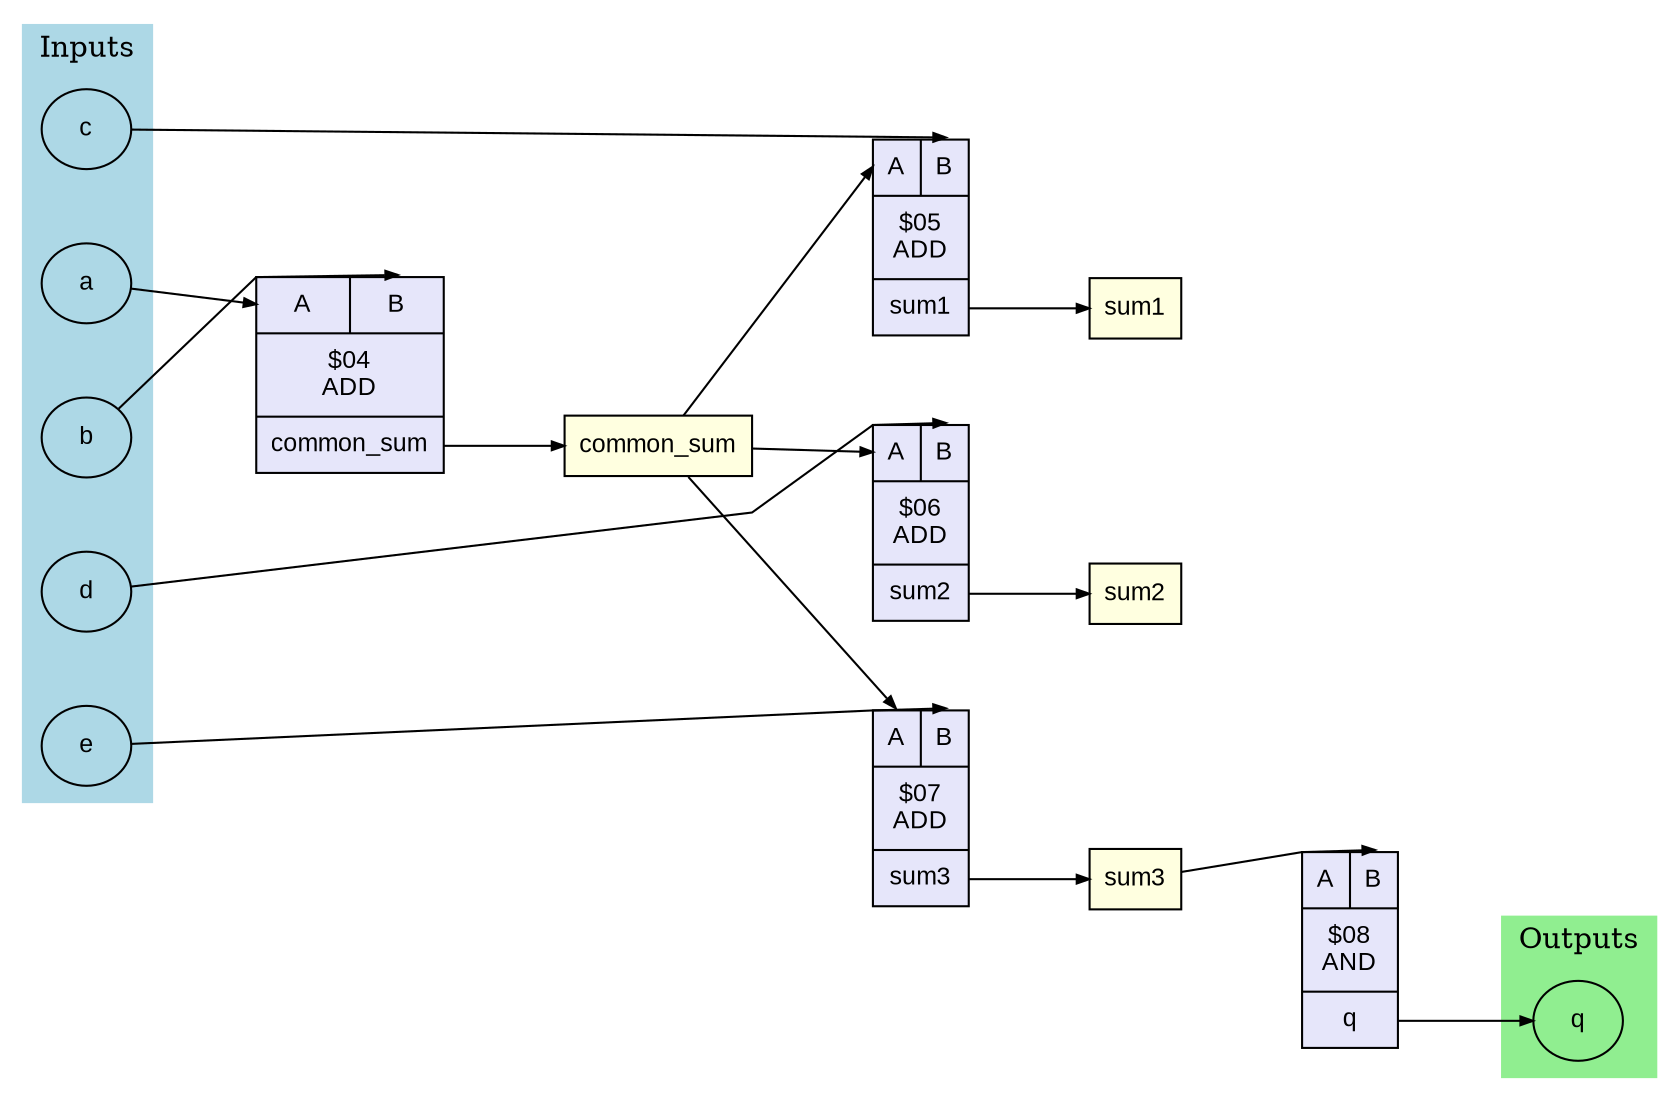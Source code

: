 digraph shared_exp {
	graph [concentrate=false dpi=300 nodesep=0.5 ordering=out rankdir=LR ranksep=0.8 splines=polyline]
	node [fillcolor=white fontname=Arial fontsize=12 height=0.4 margin=0.1 penwidth=1.0 shape=record style=filled width=0.6]
	edge [arrowhead=normal arrowsize=0.6 fontname=Arial fontsize=10 penwidth=1.0]
	a [label=a fillcolor=lightblue shape=ellipse style=filled]
	b [label=b fillcolor=lightblue shape=ellipse style=filled]
	c [label=c fillcolor=lightblue shape=ellipse style=filled]
	d [label=d fillcolor=lightblue shape=ellipse style=filled]
	e [label=e fillcolor=lightblue shape=ellipse style=filled]
	q [label=q fillcolor=lightgreen shape=ellipse style=filled]
	common_sum [label=common_sum fillcolor=lightyellow shape=box style=filled]
	sum1 [label=sum1 fillcolor=lightyellow shape=box style=filled]
	sum2 [label=sum2 fillcolor=lightyellow shape=box style=filled]
	sum3 [label=sum3 fillcolor=lightyellow shape=box style=filled]
	assign_common_sum [label="{<A> A|<B> B}|{$04\nADD}|<common_sum> common_sum" fillcolor=lavender shape=record style=filled]
	a -> assign_common_sum:A
	b -> assign_common_sum:B
	assign_common_sum:common_sum -> common_sum
	assign_sum1 [label="{<A> A|<B> B}|{$05\nADD}|<sum1> sum1" fillcolor=lavender shape=record style=filled]
	common_sum -> assign_sum1:A
	c -> assign_sum1:B
	assign_sum1:sum1 -> sum1
	assign_sum2 [label="{<A> A|<B> B}|{$06\nADD}|<sum2> sum2" fillcolor=lavender shape=record style=filled]
	common_sum -> assign_sum2:A
	d -> assign_sum2:B
	assign_sum2:sum2 -> sum2
	assign_sum3 [label="{<A> A|<B> B}|{$07\nADD}|<sum3> sum3" fillcolor=lavender shape=record style=filled]
	common_sum -> assign_sum3:A
	e -> assign_sum3:B
	assign_sum3:sum3 -> sum3
	assign_q [label="{<A> A|<B> B}|{$08\nAND}|<q> q" fillcolor=lavender shape=record style=filled]
	sum3 -> assign_q:B
	assign_q:q -> q
	subgraph cluster_inputs {
		color=lightblue label=Inputs rank=source style=filled
		a
		b
		c
		d
		e
	}
	subgraph cluster_outputs {
		color=lightgreen label=Outputs rank=sink style=filled
		q
	}
}
